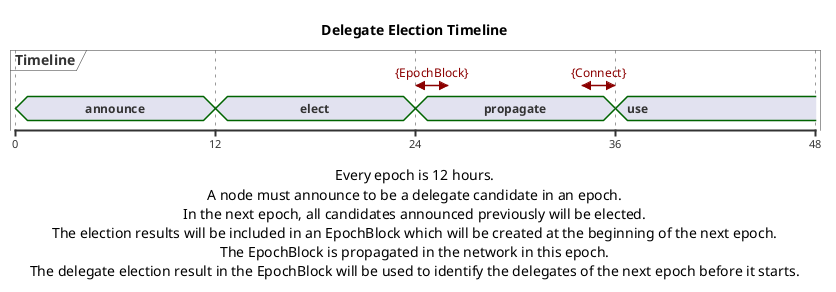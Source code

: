 @startuml

scale 12 as 200 pixels
Title Delegate Election Timeline
concise "Timeline" as TL

@0
TL is announce
@12
TL is elect
@24
TL is propagate
@36
TL is use

@TL
@24 <-> @26 : {EpochBlock}
@34 <-> @36 : {Connect}

caption \nEvery epoch is 12 hours.\nA node must announce to be a delegate candidate in an epoch.\nIn the next epoch, all candidates announced previously will be elected.\nThe election results will be included in an EpochBlock which will be created at the beginning of the next epoch.\nThe EpochBlock is propagated in the network in this epoch.\nThe delegate election result in the EpochBlock will be used to identify the delegates of the next epoch before it starts.
@enduml
